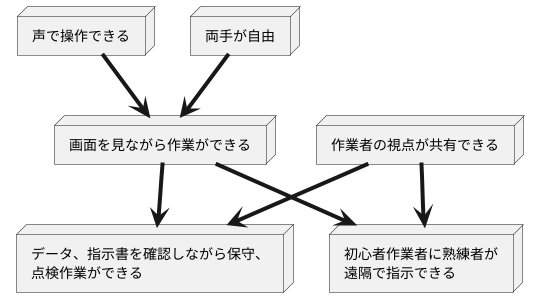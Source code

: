 @startuml SmartGrass

node "声で操作できる" as c1

node "両手が自由" as c2

node "画面を見ながら作業ができる" as c3
c1 -[thickness=4]-> c3
c2 -[thickness=4]-> c3

node "作業者の視点が共有できる" as c4

node "データ、指示書を確認しながら保守、\n点検作業ができる" as c5
c3 -[thickness=4]-> c5
c4 -[thickness=4]-> c5

node "初心者作業者に熟練者が\n遠隔で指示できる" as c7
c3 -[thickness=4]-> c7
c4 -[thickness=4]-> c7

@enduml